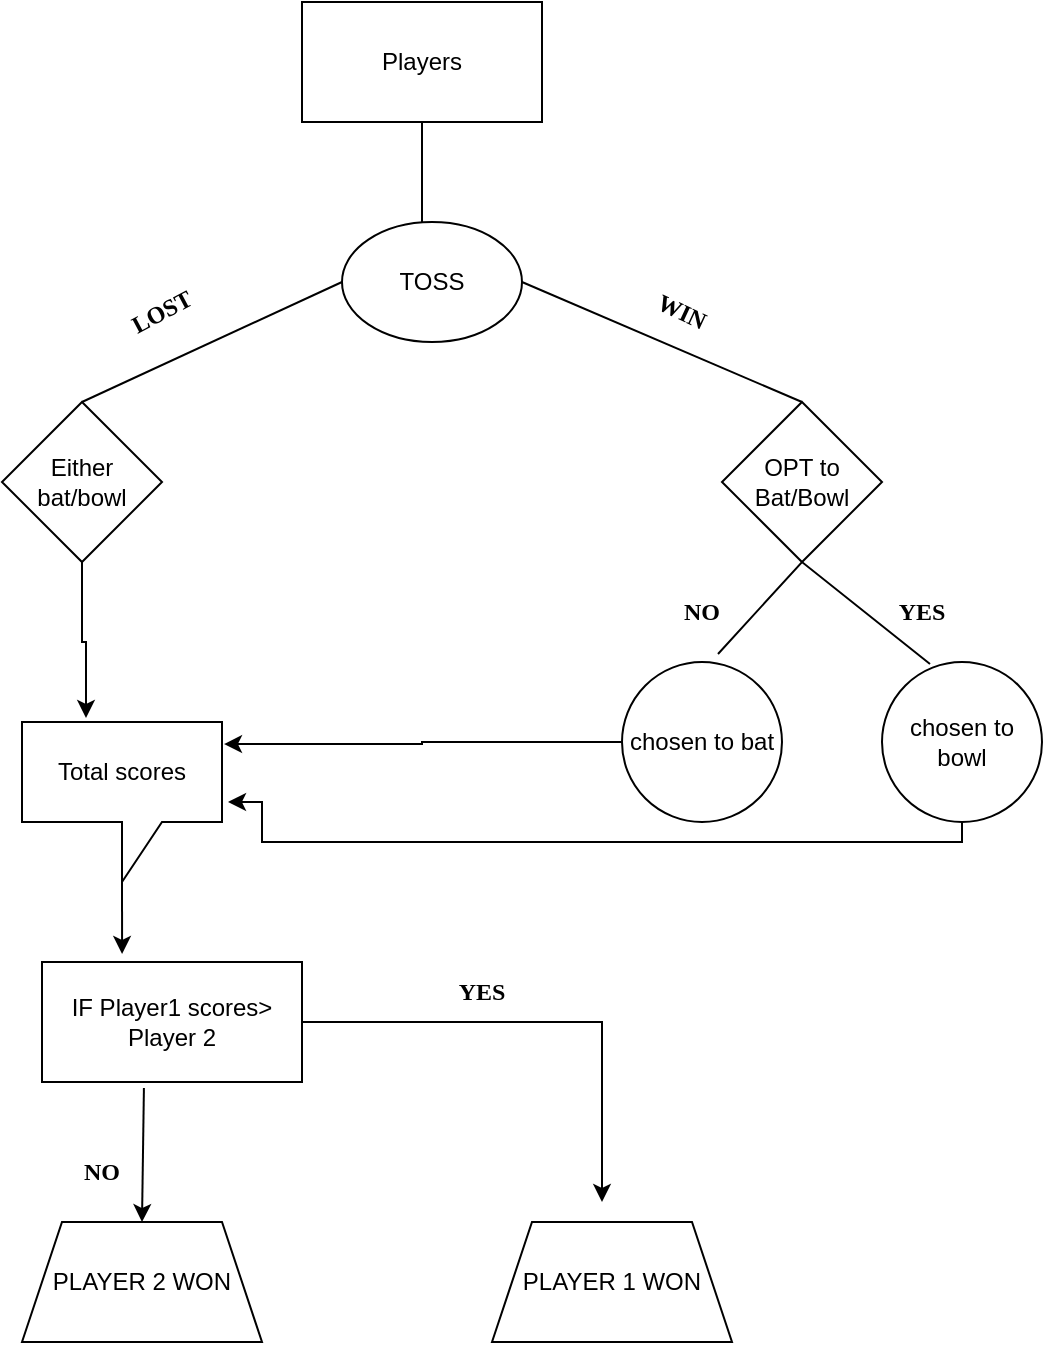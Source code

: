 <mxfile version="16.6.4" type="device"><diagram id="JL_05mMYeK9wTxH2T2QI" name="Page-1"><mxGraphModel dx="1019" dy="555" grid="1" gridSize="10" guides="1" tooltips="1" connect="1" arrows="1" fold="1" page="1" pageScale="1" pageWidth="850" pageHeight="1100" math="0" shadow="0"><root><mxCell id="0"/><mxCell id="1" parent="0"/><mxCell id="QyiCxoLLbiD6wGbiYU7c-1" value="Players" style="rounded=0;whiteSpace=wrap;html=1;" vertex="1" parent="1"><mxGeometry x="330" y="20" width="120" height="60" as="geometry"/></mxCell><mxCell id="QyiCxoLLbiD6wGbiYU7c-5" value="" style="endArrow=none;html=1;rounded=0;entryX=0.5;entryY=1;entryDx=0;entryDy=0;" edge="1" parent="1" target="QyiCxoLLbiD6wGbiYU7c-1"><mxGeometry width="50" height="50" relative="1" as="geometry"><mxPoint x="390" y="130" as="sourcePoint"/><mxPoint x="450" y="230" as="targetPoint"/></mxGeometry></mxCell><mxCell id="QyiCxoLLbiD6wGbiYU7c-6" value="TOSS" style="ellipse;whiteSpace=wrap;html=1;" vertex="1" parent="1"><mxGeometry x="350" y="130" width="90" height="60" as="geometry"/></mxCell><mxCell id="QyiCxoLLbiD6wGbiYU7c-22" style="edgeStyle=orthogonalEdgeStyle;rounded=0;orthogonalLoop=1;jettySize=auto;html=1;exitX=0.5;exitY=1;exitDx=0;exitDy=0;entryX=0.32;entryY=-0.025;entryDx=0;entryDy=0;entryPerimeter=0;" edge="1" parent="1" source="QyiCxoLLbiD6wGbiYU7c-7" target="QyiCxoLLbiD6wGbiYU7c-18"><mxGeometry relative="1" as="geometry"/></mxCell><mxCell id="QyiCxoLLbiD6wGbiYU7c-7" value="Either bat/bowl" style="rhombus;whiteSpace=wrap;html=1;" vertex="1" parent="1"><mxGeometry x="180" y="220" width="80" height="80" as="geometry"/></mxCell><mxCell id="QyiCxoLLbiD6wGbiYU7c-8" value="OPT to Bat/Bowl" style="rhombus;whiteSpace=wrap;html=1;" vertex="1" parent="1"><mxGeometry x="540" y="220" width="80" height="80" as="geometry"/></mxCell><mxCell id="QyiCxoLLbiD6wGbiYU7c-9" value="" style="endArrow=none;html=1;rounded=0;entryX=1;entryY=0.5;entryDx=0;entryDy=0;exitX=0.5;exitY=0;exitDx=0;exitDy=0;" edge="1" parent="1" source="QyiCxoLLbiD6wGbiYU7c-8" target="QyiCxoLLbiD6wGbiYU7c-6"><mxGeometry width="50" height="50" relative="1" as="geometry"><mxPoint x="400" y="280" as="sourcePoint"/><mxPoint x="450" y="230" as="targetPoint"/></mxGeometry></mxCell><mxCell id="QyiCxoLLbiD6wGbiYU7c-10" value="" style="endArrow=none;html=1;rounded=0;entryX=0.5;entryY=0;entryDx=0;entryDy=0;exitX=0;exitY=0.5;exitDx=0;exitDy=0;" edge="1" parent="1" source="QyiCxoLLbiD6wGbiYU7c-6" target="QyiCxoLLbiD6wGbiYU7c-7"><mxGeometry width="50" height="50" relative="1" as="geometry"><mxPoint x="380" y="300" as="sourcePoint"/><mxPoint x="240" y="240" as="targetPoint"/></mxGeometry></mxCell><mxCell id="QyiCxoLLbiD6wGbiYU7c-23" style="edgeStyle=orthogonalEdgeStyle;rounded=0;orthogonalLoop=1;jettySize=auto;html=1;exitX=0;exitY=0.5;exitDx=0;exitDy=0;entryX=1.01;entryY=0.138;entryDx=0;entryDy=0;entryPerimeter=0;" edge="1" parent="1" source="QyiCxoLLbiD6wGbiYU7c-15" target="QyiCxoLLbiD6wGbiYU7c-18"><mxGeometry relative="1" as="geometry"/></mxCell><mxCell id="QyiCxoLLbiD6wGbiYU7c-15" value="chosen to bat" style="ellipse;whiteSpace=wrap;html=1;aspect=fixed;" vertex="1" parent="1"><mxGeometry x="490" y="350" width="80" height="80" as="geometry"/></mxCell><mxCell id="QyiCxoLLbiD6wGbiYU7c-24" style="edgeStyle=orthogonalEdgeStyle;rounded=0;orthogonalLoop=1;jettySize=auto;html=1;exitX=0.5;exitY=1;exitDx=0;exitDy=0;entryX=1.03;entryY=0.5;entryDx=0;entryDy=0;entryPerimeter=0;" edge="1" parent="1" source="QyiCxoLLbiD6wGbiYU7c-16" target="QyiCxoLLbiD6wGbiYU7c-18"><mxGeometry relative="1" as="geometry"><mxPoint x="300" y="420" as="targetPoint"/><Array as="points"><mxPoint x="660" y="440"/><mxPoint x="310" y="440"/><mxPoint x="310" y="420"/></Array></mxGeometry></mxCell><mxCell id="QyiCxoLLbiD6wGbiYU7c-16" value="chosen to bowl" style="ellipse;whiteSpace=wrap;html=1;aspect=fixed;" vertex="1" parent="1"><mxGeometry x="620" y="350" width="80" height="80" as="geometry"/></mxCell><mxCell id="QyiCxoLLbiD6wGbiYU7c-17" value="" style="endArrow=none;html=1;rounded=0;exitX=0.6;exitY=-0.05;exitDx=0;exitDy=0;exitPerimeter=0;entryX=0.3;entryY=0.013;entryDx=0;entryDy=0;entryPerimeter=0;" edge="1" parent="1" source="QyiCxoLLbiD6wGbiYU7c-15" target="QyiCxoLLbiD6wGbiYU7c-16"><mxGeometry width="50" height="50" relative="1" as="geometry"><mxPoint x="400" y="330" as="sourcePoint"/><mxPoint x="580" y="300" as="targetPoint"/><Array as="points"><mxPoint x="580" y="300"/></Array></mxGeometry></mxCell><mxCell id="QyiCxoLLbiD6wGbiYU7c-33" style="edgeStyle=orthogonalEdgeStyle;rounded=0;orthogonalLoop=1;jettySize=auto;html=1;exitX=0;exitY=0;exitDx=50;exitDy=80;exitPerimeter=0;entryX=0.308;entryY=-0.067;entryDx=0;entryDy=0;entryPerimeter=0;" edge="1" parent="1" source="QyiCxoLLbiD6wGbiYU7c-18" target="QyiCxoLLbiD6wGbiYU7c-32"><mxGeometry relative="1" as="geometry"/></mxCell><mxCell id="QyiCxoLLbiD6wGbiYU7c-18" value="Total scores" style="shape=callout;whiteSpace=wrap;html=1;perimeter=calloutPerimeter;" vertex="1" parent="1"><mxGeometry x="190" y="380" width="100" height="80" as="geometry"/></mxCell><mxCell id="QyiCxoLLbiD6wGbiYU7c-30" value="PLAYER 2 WON" style="shape=trapezoid;perimeter=trapezoidPerimeter;whiteSpace=wrap;html=1;fixedSize=1;" vertex="1" parent="1"><mxGeometry x="190" y="630" width="120" height="60" as="geometry"/></mxCell><mxCell id="QyiCxoLLbiD6wGbiYU7c-31" value="PLAYER 1 WON" style="shape=trapezoid;perimeter=trapezoidPerimeter;whiteSpace=wrap;html=1;fixedSize=1;" vertex="1" parent="1"><mxGeometry x="425" y="630" width="120" height="60" as="geometry"/></mxCell><mxCell id="QyiCxoLLbiD6wGbiYU7c-32" value="IF Player1 scores&amp;gt;&lt;br&gt;Player 2" style="rounded=0;whiteSpace=wrap;html=1;" vertex="1" parent="1"><mxGeometry x="200" y="500" width="130" height="60" as="geometry"/></mxCell><mxCell id="QyiCxoLLbiD6wGbiYU7c-35" value="" style="endArrow=classic;html=1;rounded=0;exitX=0.392;exitY=1.05;exitDx=0;exitDy=0;exitPerimeter=0;" edge="1" parent="1" source="QyiCxoLLbiD6wGbiYU7c-32" target="QyiCxoLLbiD6wGbiYU7c-30"><mxGeometry width="50" height="50" relative="1" as="geometry"><mxPoint x="400" y="490" as="sourcePoint"/><mxPoint x="450" y="440" as="targetPoint"/><Array as="points"><mxPoint x="250" y="630"/></Array></mxGeometry></mxCell><mxCell id="QyiCxoLLbiD6wGbiYU7c-36" value="" style="endArrow=classic;html=1;rounded=0;" edge="1" parent="1"><mxGeometry width="50" height="50" relative="1" as="geometry"><mxPoint x="330" y="530" as="sourcePoint"/><mxPoint x="480" y="620" as="targetPoint"/><Array as="points"><mxPoint x="480" y="530"/></Array></mxGeometry></mxCell><mxCell id="QyiCxoLLbiD6wGbiYU7c-37" value="&lt;font face=&quot;Verdana&quot;&gt;&lt;b&gt;YES&lt;br&gt;&lt;/b&gt;&lt;/font&gt;" style="text;html=1;strokeColor=none;fillColor=none;align=center;verticalAlign=middle;whiteSpace=wrap;rounded=0;" vertex="1" parent="1"><mxGeometry x="390" y="500" width="60" height="30" as="geometry"/></mxCell><mxCell id="QyiCxoLLbiD6wGbiYU7c-38" value="&lt;font face=&quot;Verdana&quot;&gt;&lt;b&gt;WIN&lt;br&gt;&lt;/b&gt;&lt;/font&gt;" style="text;html=1;strokeColor=none;fillColor=none;align=center;verticalAlign=middle;whiteSpace=wrap;rounded=0;rotation=25;" vertex="1" parent="1"><mxGeometry x="490" y="160" width="60" height="30" as="geometry"/></mxCell><mxCell id="QyiCxoLLbiD6wGbiYU7c-39" value="&lt;font face=&quot;Verdana&quot;&gt;&lt;b&gt;NO&lt;br&gt;&lt;/b&gt;&lt;/font&gt;" style="text;html=1;strokeColor=none;fillColor=none;align=center;verticalAlign=middle;whiteSpace=wrap;rounded=0;" vertex="1" parent="1"><mxGeometry x="200" y="590" width="60" height="30" as="geometry"/></mxCell><mxCell id="QyiCxoLLbiD6wGbiYU7c-40" value="&lt;b&gt;YES&lt;br&gt;&lt;/b&gt;" style="text;html=1;strokeColor=none;fillColor=none;align=center;verticalAlign=middle;whiteSpace=wrap;rounded=0;fontFamily=Verdana;" vertex="1" parent="1"><mxGeometry x="610" y="310" width="60" height="30" as="geometry"/></mxCell><mxCell id="QyiCxoLLbiD6wGbiYU7c-41" value="&lt;b&gt;NO&lt;br&gt;&lt;/b&gt;" style="text;html=1;strokeColor=none;fillColor=none;align=center;verticalAlign=middle;whiteSpace=wrap;rounded=0;fontFamily=Verdana;" vertex="1" parent="1"><mxGeometry x="500" y="310" width="60" height="30" as="geometry"/></mxCell><mxCell id="QyiCxoLLbiD6wGbiYU7c-43" value="LOST" style="text;html=1;strokeColor=none;fillColor=none;align=center;verticalAlign=middle;whiteSpace=wrap;rounded=0;fontFamily=Verdana;fontStyle=1;rotation=-28;" vertex="1" parent="1"><mxGeometry x="230" y="160" width="60" height="30" as="geometry"/></mxCell></root></mxGraphModel></diagram></mxfile>